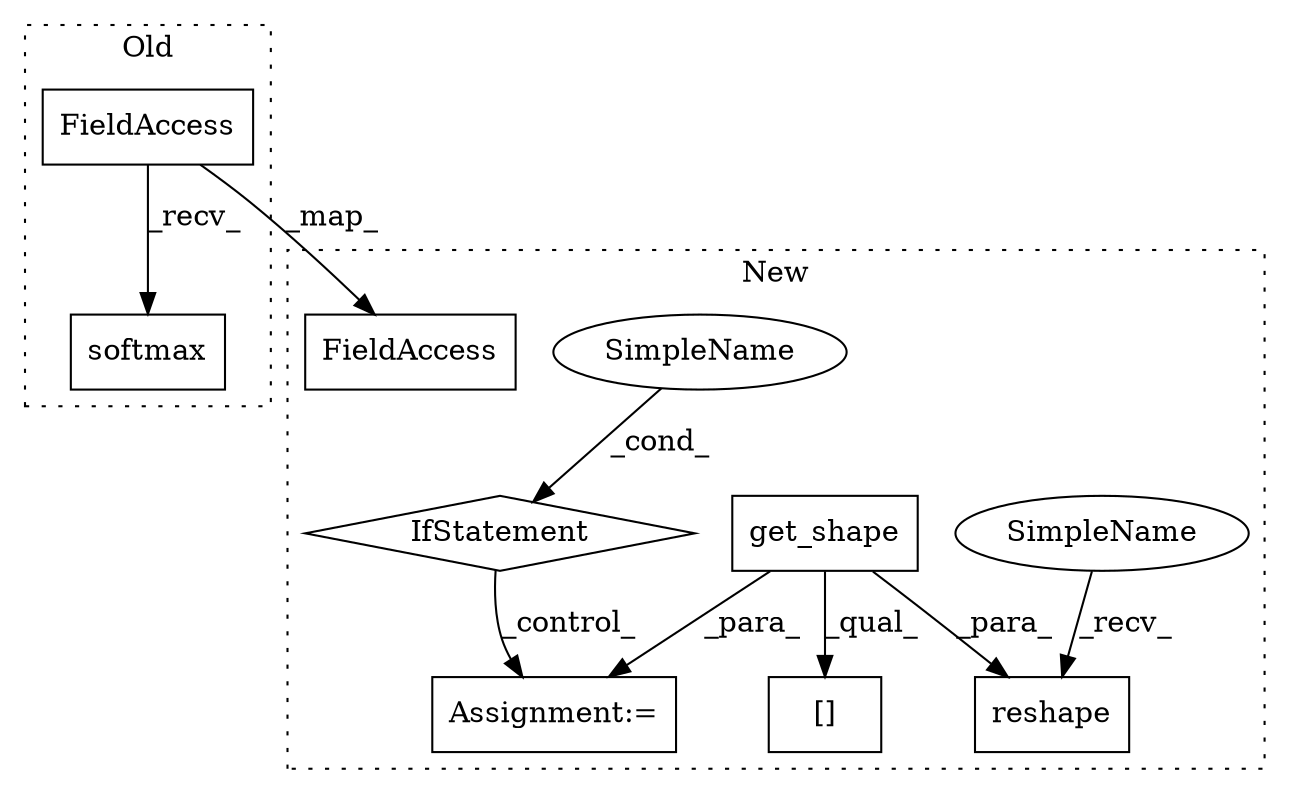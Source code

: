 digraph G {
subgraph cluster0 {
1 [label="softmax" a="32" s="2284,2298" l="8,1" shape="box"];
9 [label="FieldAccess" a="22" s="2270" l="13" shape="box"];
label = "Old";
style="dotted";
}
subgraph cluster1 {
2 [label="get_shape" a="32" s="1697" l="11" shape="box"];
3 [label="[]" a="2" s="1684,1710" l="25,1" shape="box"];
4 [label="Assignment:=" a="7" s="1847" l="1" shape="box"];
5 [label="IfStatement" a="25" s="1803,1825" l="4,2" shape="diamond"];
6 [label="SimpleName" a="42" s="" l="" shape="ellipse"];
7 [label="reshape" a="32" s="1749,1794" l="8,1" shape="box"];
8 [label="FieldAccess" a="22" s="2473" l="13" shape="box"];
10 [label="SimpleName" a="42" s="1738" l="10" shape="ellipse"];
label = "New";
style="dotted";
}
2 -> 3 [label="_qual_"];
2 -> 4 [label="_para_"];
2 -> 7 [label="_para_"];
5 -> 4 [label="_control_"];
6 -> 5 [label="_cond_"];
9 -> 8 [label="_map_"];
9 -> 1 [label="_recv_"];
10 -> 7 [label="_recv_"];
}